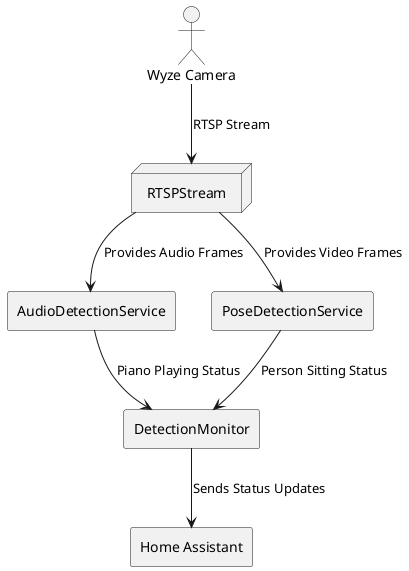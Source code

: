 @startuml

skinparam componentStyle rectangle

actor "Wyze Camera" as Camera

node "RTSPStream" as RTSPStream
component "AudioDetectionService" as AudioService
component "PoseDetectionService" as PoseService
component "DetectionMonitor" as Monitor
component "Home Assistant" as HomeAssistant

Camera --> RTSPStream : RTSP Stream

RTSPStream --> AudioService : Provides Audio Frames
RTSPStream --> PoseService : Provides Video Frames

AudioService --> Monitor : Piano Playing Status
PoseService --> Monitor : Person Sitting Status

Monitor --> HomeAssistant : Sends Status Updates

@enduml
